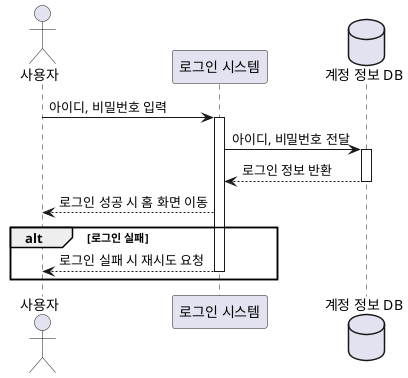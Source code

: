 @startuml

actor "사용자" as user
participant "로그인 시스템" as login
database "계정 정보 DB" as db

user -> login : 아이디, 비밀번호 입력
activate login
login -> db : 아이디, 비밀번호 전달
activate db

db --> login : 로그인 정보 반환
deactivate db

login --> user : 로그인 성공 시 홈 화면 이동
alt 로그인 실패
  login --> user : 로그인 실패 시 재시도 요청
deactivate login
end

@enduml

